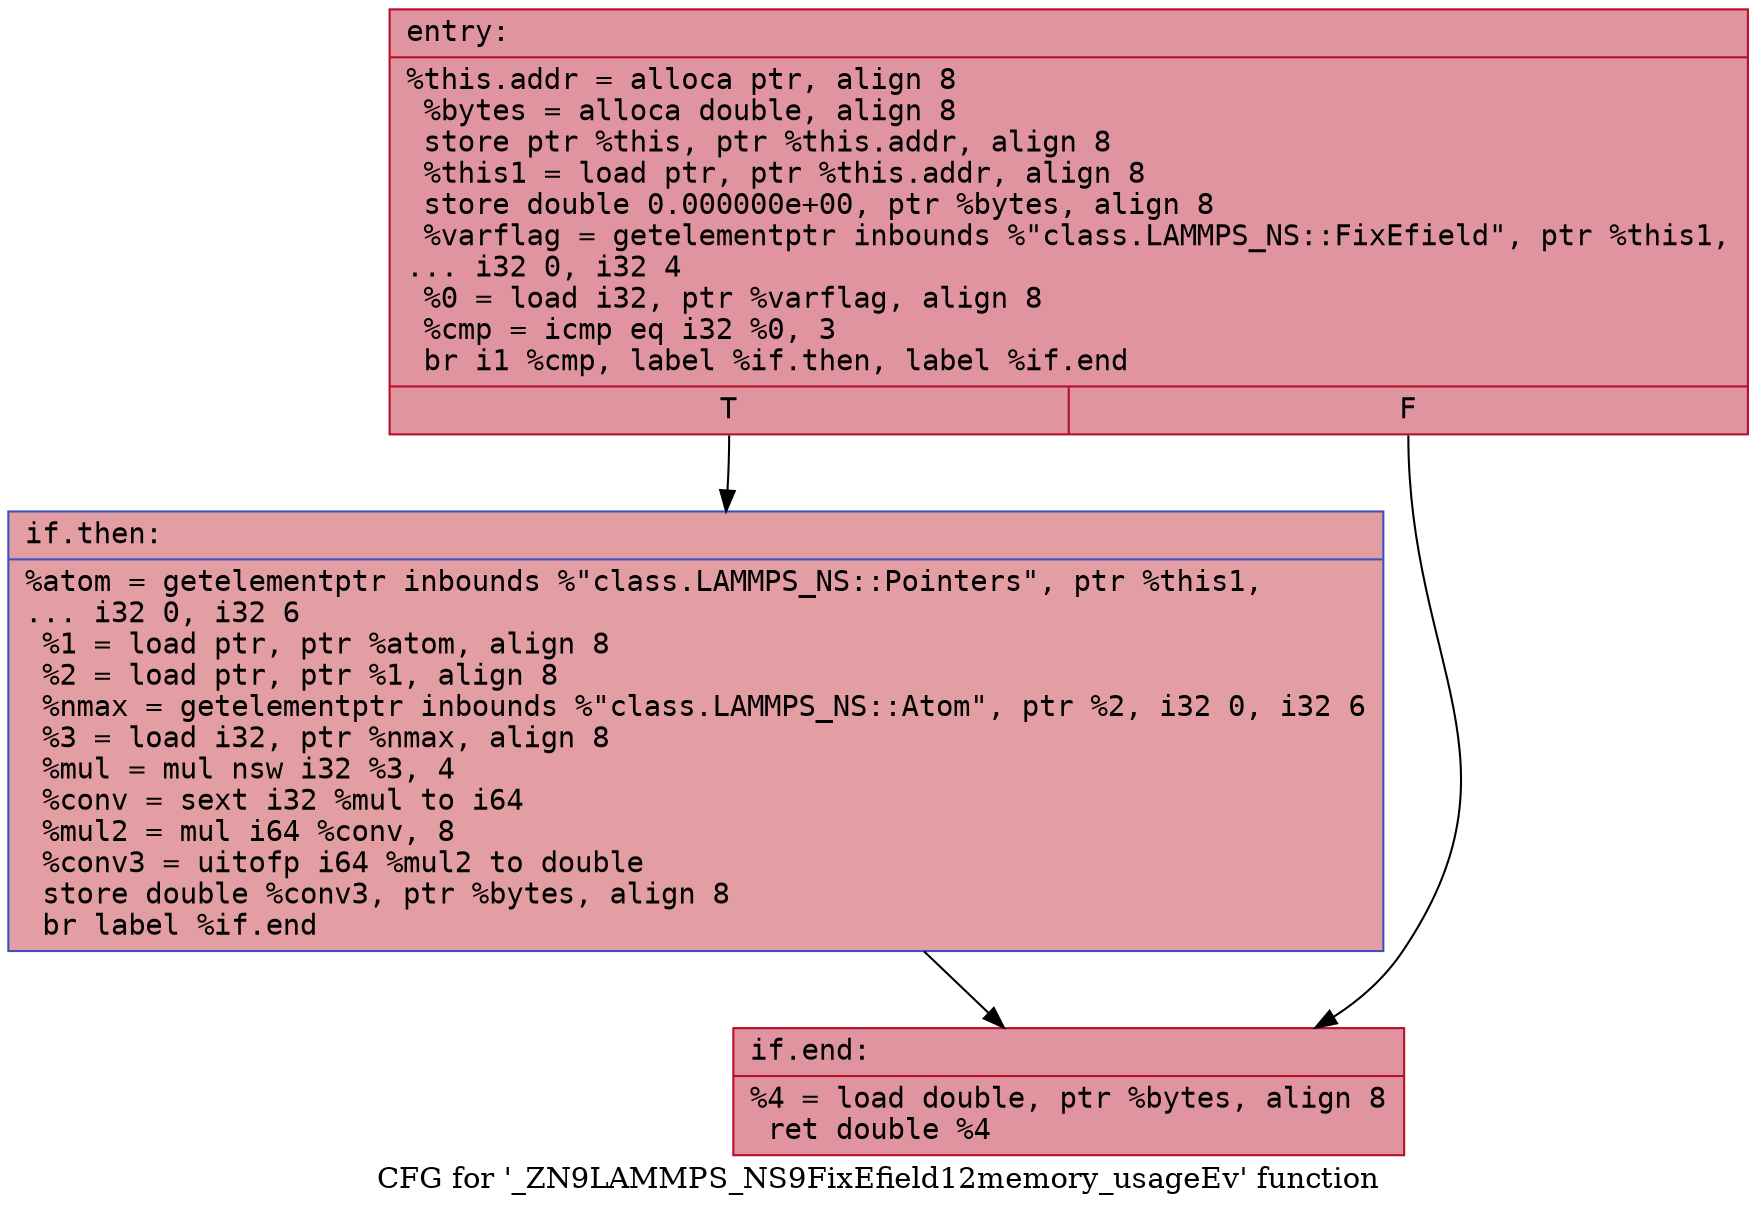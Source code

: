 digraph "CFG for '_ZN9LAMMPS_NS9FixEfield12memory_usageEv' function" {
	label="CFG for '_ZN9LAMMPS_NS9FixEfield12memory_usageEv' function";

	Node0x5618d4db2370 [shape=record,color="#b70d28ff", style=filled, fillcolor="#b70d2870" fontname="Courier",label="{entry:\l|  %this.addr = alloca ptr, align 8\l  %bytes = alloca double, align 8\l  store ptr %this, ptr %this.addr, align 8\l  %this1 = load ptr, ptr %this.addr, align 8\l  store double 0.000000e+00, ptr %bytes, align 8\l  %varflag = getelementptr inbounds %\"class.LAMMPS_NS::FixEfield\", ptr %this1,\l... i32 0, i32 4\l  %0 = load i32, ptr %varflag, align 8\l  %cmp = icmp eq i32 %0, 3\l  br i1 %cmp, label %if.then, label %if.end\l|{<s0>T|<s1>F}}"];
	Node0x5618d4db2370:s0 -> Node0x5618d4db2830[tooltip="entry -> if.then\nProbability 50.00%" ];
	Node0x5618d4db2370:s1 -> Node0x5618d4db28a0[tooltip="entry -> if.end\nProbability 50.00%" ];
	Node0x5618d4db2830 [shape=record,color="#3d50c3ff", style=filled, fillcolor="#be242e70" fontname="Courier",label="{if.then:\l|  %atom = getelementptr inbounds %\"class.LAMMPS_NS::Pointers\", ptr %this1,\l... i32 0, i32 6\l  %1 = load ptr, ptr %atom, align 8\l  %2 = load ptr, ptr %1, align 8\l  %nmax = getelementptr inbounds %\"class.LAMMPS_NS::Atom\", ptr %2, i32 0, i32 6\l  %3 = load i32, ptr %nmax, align 8\l  %mul = mul nsw i32 %3, 4\l  %conv = sext i32 %mul to i64\l  %mul2 = mul i64 %conv, 8\l  %conv3 = uitofp i64 %mul2 to double\l  store double %conv3, ptr %bytes, align 8\l  br label %if.end\l}"];
	Node0x5618d4db2830 -> Node0x5618d4db28a0[tooltip="if.then -> if.end\nProbability 100.00%" ];
	Node0x5618d4db28a0 [shape=record,color="#b70d28ff", style=filled, fillcolor="#b70d2870" fontname="Courier",label="{if.end:\l|  %4 = load double, ptr %bytes, align 8\l  ret double %4\l}"];
}
